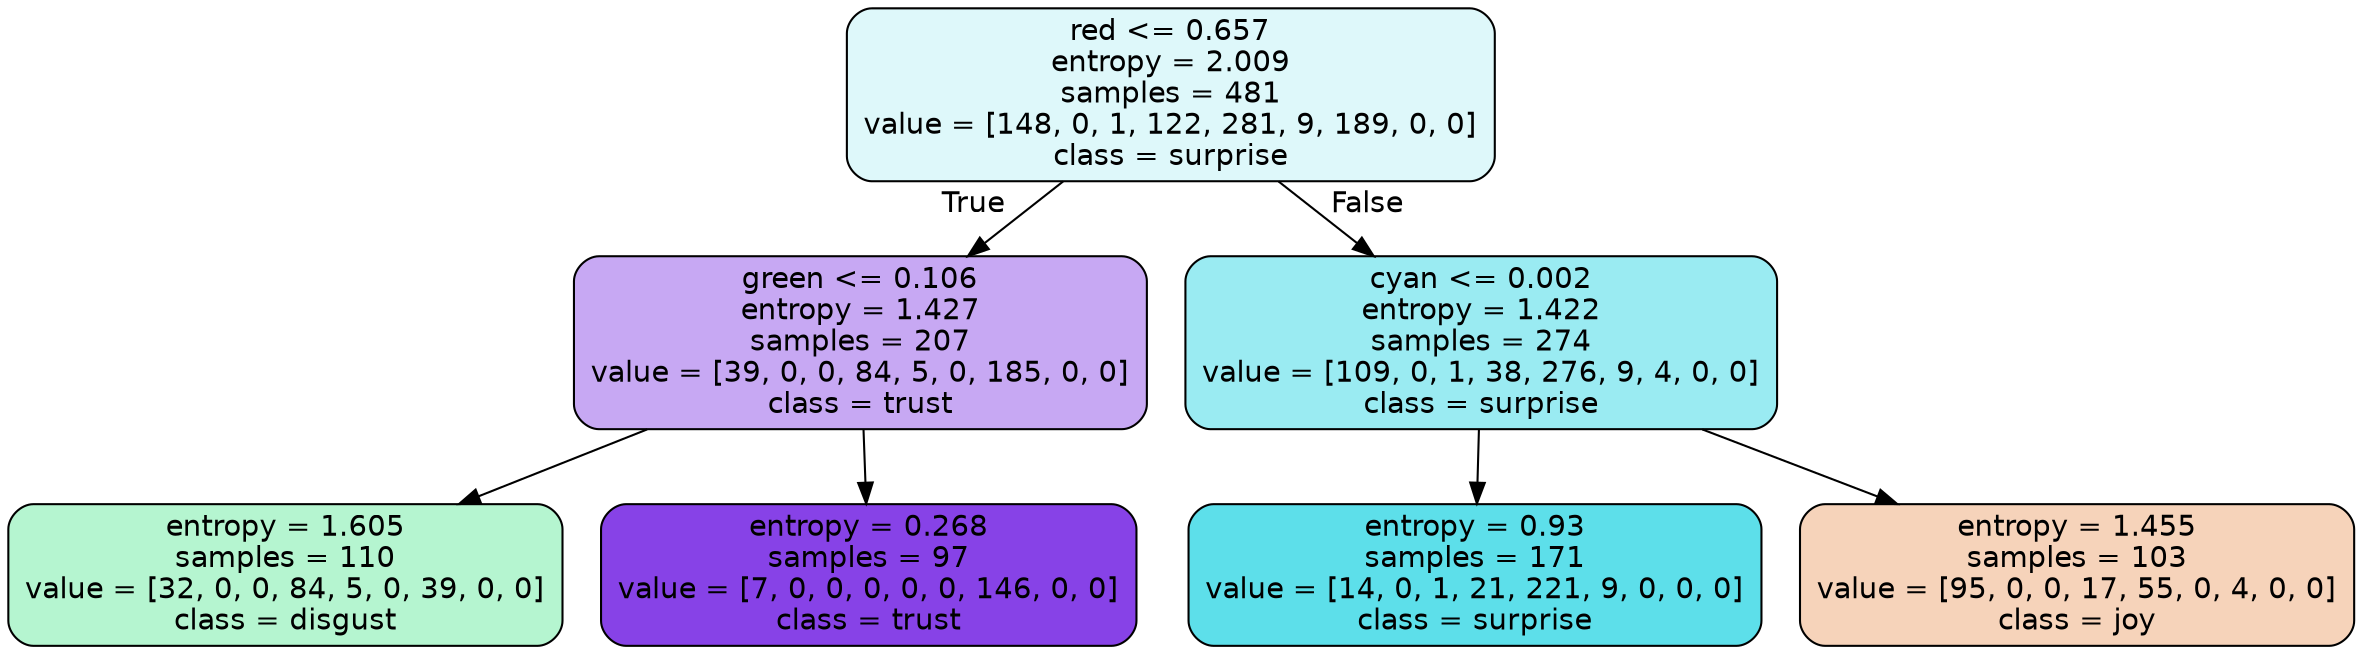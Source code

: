 digraph Tree {
node [shape=box, style="filled, rounded", color="black", fontname=helvetica] ;
edge [fontname=helvetica] ;
0 [label="red <= 0.657\nentropy = 2.009\nsamples = 481\nvalue = [148, 0, 1, 122, 281, 9, 189, 0, 0]\nclass = surprise", fillcolor="#39d7e52a"] ;
1 [label="green <= 0.106\nentropy = 1.427\nsamples = 207\nvalue = [39, 0, 0, 84, 5, 0, 185, 0, 0]\nclass = trust", fillcolor="#8139e570"] ;
0 -> 1 [labeldistance=2.5, labelangle=45, headlabel="True"] ;
2 [label="entropy = 1.605\nsamples = 110\nvalue = [32, 0, 0, 84, 5, 0, 39, 0, 0]\nclass = disgust", fillcolor="#39e5815f"] ;
1 -> 2 ;
3 [label="entropy = 0.268\nsamples = 97\nvalue = [7, 0, 0, 0, 0, 0, 146, 0, 0]\nclass = trust", fillcolor="#8139e5f3"] ;
1 -> 3 ;
4 [label="cyan <= 0.002\nentropy = 1.422\nsamples = 274\nvalue = [109, 0, 1, 38, 276, 9, 4, 0, 0]\nclass = surprise", fillcolor="#39d7e582"] ;
0 -> 4 [labeldistance=2.5, labelangle=-45, headlabel="False"] ;
5 [label="entropy = 0.93\nsamples = 171\nvalue = [14, 0, 1, 21, 221, 9, 0, 0, 0]\nclass = surprise", fillcolor="#39d7e5d0"] ;
4 -> 5 ;
6 [label="entropy = 1.455\nsamples = 103\nvalue = [95, 0, 0, 17, 55, 0, 4, 0, 0]\nclass = joy", fillcolor="#e5813958"] ;
4 -> 6 ;
}